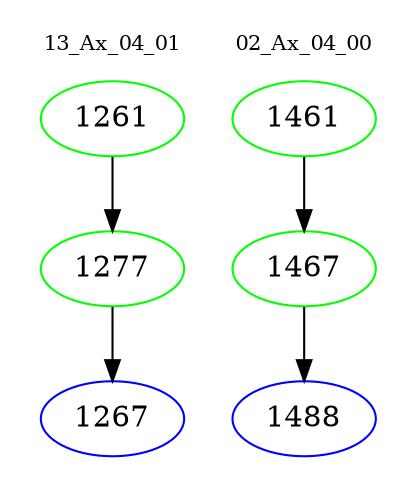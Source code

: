digraph{
subgraph cluster_0 {
color = white
label = "13_Ax_04_01";
fontsize=10;
T0_1261 [label="1261", color="green"]
T0_1261 -> T0_1277 [color="black"]
T0_1277 [label="1277", color="green"]
T0_1277 -> T0_1267 [color="black"]
T0_1267 [label="1267", color="blue"]
}
subgraph cluster_1 {
color = white
label = "02_Ax_04_00";
fontsize=10;
T1_1461 [label="1461", color="green"]
T1_1461 -> T1_1467 [color="black"]
T1_1467 [label="1467", color="green"]
T1_1467 -> T1_1488 [color="black"]
T1_1488 [label="1488", color="blue"]
}
}
